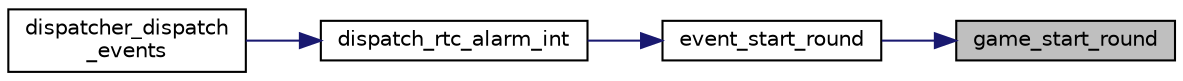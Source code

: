 digraph "game_start_round"
{
 // LATEX_PDF_SIZE
  edge [fontname="Helvetica",fontsize="10",labelfontname="Helvetica",labelfontsize="10"];
  node [fontname="Helvetica",fontsize="10",shape=record];
  rankdir="RL";
  Node1 [label="game_start_round",height=0.2,width=0.4,color="black", fillcolor="grey75", style="filled", fontcolor="black",tooltip="Starts the already created round."];
  Node1 -> Node2 [dir="back",color="midnightblue",fontsize="10",style="solid",fontname="Helvetica"];
  Node2 [label="event_start_round",height=0.2,width=0.4,color="black", fillcolor="white", style="filled",URL="$group__dispatcher.html#ga00f3579aee6fd77454373ac309f39675",tooltip="Starts the round."];
  Node2 -> Node3 [dir="back",color="midnightblue",fontsize="10",style="solid",fontname="Helvetica"];
  Node3 [label="dispatch_rtc_alarm_int",height=0.2,width=0.4,color="black", fillcolor="white", style="filled",URL="$group__dispatcher.html#ga2607daafa4b66e729b8aa95ba97f1984",tooltip="Dispatches a rtc alarm interrupt."];
  Node3 -> Node4 [dir="back",color="midnightblue",fontsize="10",style="solid",fontname="Helvetica"];
  Node4 [label="dispatcher_dispatch\l_events",height=0.2,width=0.4,color="black", fillcolor="white", style="filled",URL="$group__dispatcher.html#ga72c911173e2af4fbf960584448f83d8b",tooltip="Dispatches all events currently in the event queue."];
}
